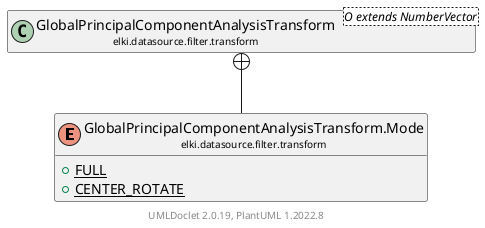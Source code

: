 @startuml
    remove .*\.(Instance|Par|Parameterizer|Factory)$
    set namespaceSeparator none
    hide empty fields
    hide empty methods

    enum "<size:14>GlobalPrincipalComponentAnalysisTransform.Mode\n<size:10>elki.datasource.filter.transform" as elki.datasource.filter.transform.GlobalPrincipalComponentAnalysisTransform.Mode [[GlobalPrincipalComponentAnalysisTransform.Mode.html]] {
        {static} +FULL
        {static} +CENTER_ROTATE
    }

    class "<size:14>GlobalPrincipalComponentAnalysisTransform\n<size:10>elki.datasource.filter.transform" as elki.datasource.filter.transform.GlobalPrincipalComponentAnalysisTransform<O extends NumberVector> [[GlobalPrincipalComponentAnalysisTransform.html]]

    elki.datasource.filter.transform.GlobalPrincipalComponentAnalysisTransform +-- elki.datasource.filter.transform.GlobalPrincipalComponentAnalysisTransform.Mode

    center footer UMLDoclet 2.0.19, PlantUML 1.2022.8
@enduml
